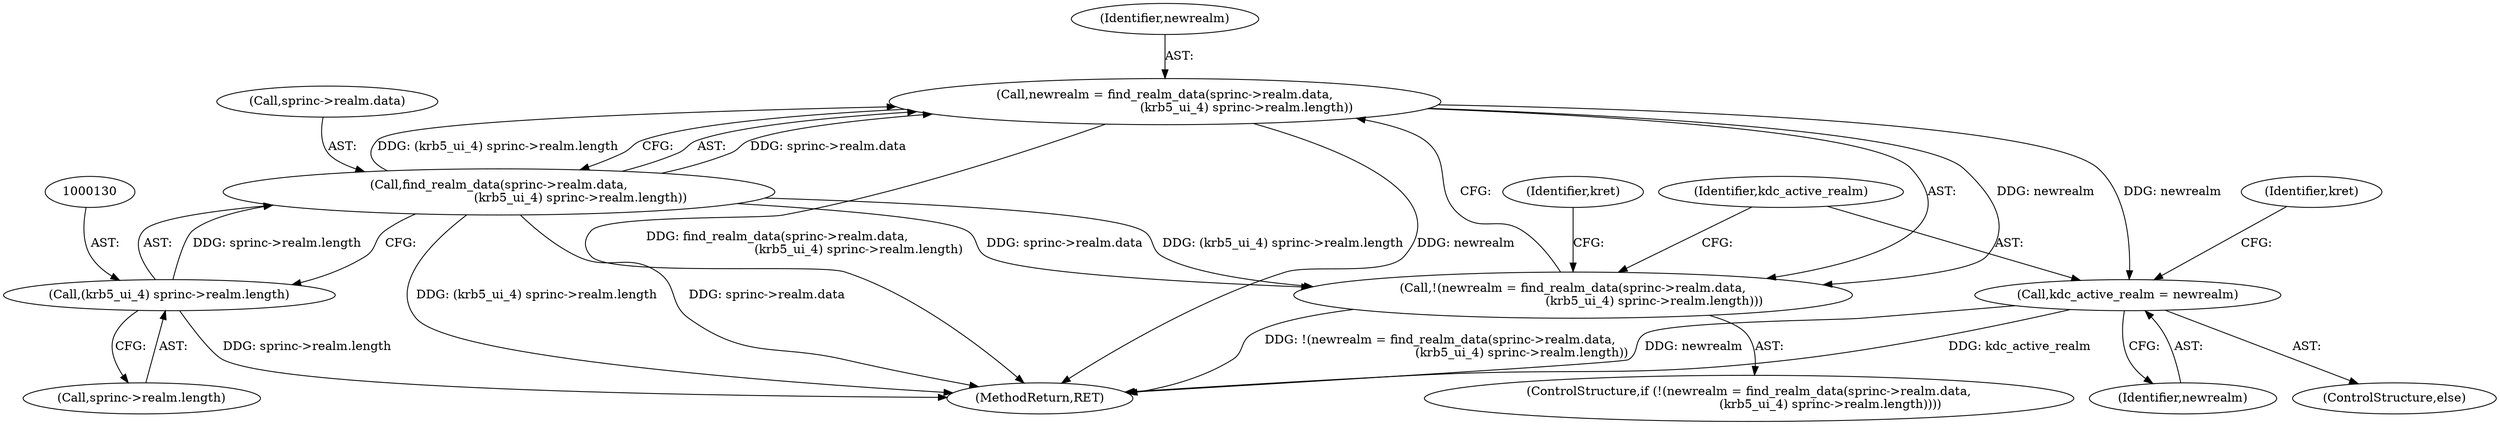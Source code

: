digraph "0_krb5_c2ccf4197f697c4ff143b8a786acdd875e70a89d@pointer" {
"1000121" [label="(Call,newrealm = find_realm_data(sprinc->realm.data,\n                                          (krb5_ui_4) sprinc->realm.length))"];
"1000123" [label="(Call,find_realm_data(sprinc->realm.data,\n                                          (krb5_ui_4) sprinc->realm.length))"];
"1000129" [label="(Call,(krb5_ui_4) sprinc->realm.length)"];
"1000120" [label="(Call,!(newrealm = find_realm_data(sprinc->realm.data,\n                                          (krb5_ui_4) sprinc->realm.length)))"];
"1000140" [label="(Call,kdc_active_realm = newrealm)"];
"1000131" [label="(Call,sprinc->realm.length)"];
"1000139" [label="(ControlStructure,else)"];
"1000121" [label="(Call,newrealm = find_realm_data(sprinc->realm.data,\n                                          (krb5_ui_4) sprinc->realm.length))"];
"1000119" [label="(ControlStructure,if (!(newrealm = find_realm_data(sprinc->realm.data,\n                                          (krb5_ui_4) sprinc->realm.length))))"];
"1000150" [label="(Identifier,kret)"];
"1000129" [label="(Call,(krb5_ui_4) sprinc->realm.length)"];
"1000137" [label="(Identifier,kret)"];
"1000122" [label="(Identifier,newrealm)"];
"1000141" [label="(Identifier,kdc_active_realm)"];
"1000151" [label="(MethodReturn,RET)"];
"1000120" [label="(Call,!(newrealm = find_realm_data(sprinc->realm.data,\n                                          (krb5_ui_4) sprinc->realm.length)))"];
"1000123" [label="(Call,find_realm_data(sprinc->realm.data,\n                                          (krb5_ui_4) sprinc->realm.length))"];
"1000140" [label="(Call,kdc_active_realm = newrealm)"];
"1000142" [label="(Identifier,newrealm)"];
"1000124" [label="(Call,sprinc->realm.data)"];
"1000121" -> "1000120"  [label="AST: "];
"1000121" -> "1000123"  [label="CFG: "];
"1000122" -> "1000121"  [label="AST: "];
"1000123" -> "1000121"  [label="AST: "];
"1000120" -> "1000121"  [label="CFG: "];
"1000121" -> "1000151"  [label="DDG: find_realm_data(sprinc->realm.data,\n                                          (krb5_ui_4) sprinc->realm.length)"];
"1000121" -> "1000151"  [label="DDG: newrealm"];
"1000121" -> "1000120"  [label="DDG: newrealm"];
"1000123" -> "1000121"  [label="DDG: sprinc->realm.data"];
"1000123" -> "1000121"  [label="DDG: (krb5_ui_4) sprinc->realm.length"];
"1000121" -> "1000140"  [label="DDG: newrealm"];
"1000123" -> "1000129"  [label="CFG: "];
"1000124" -> "1000123"  [label="AST: "];
"1000129" -> "1000123"  [label="AST: "];
"1000123" -> "1000151"  [label="DDG: (krb5_ui_4) sprinc->realm.length"];
"1000123" -> "1000151"  [label="DDG: sprinc->realm.data"];
"1000123" -> "1000120"  [label="DDG: sprinc->realm.data"];
"1000123" -> "1000120"  [label="DDG: (krb5_ui_4) sprinc->realm.length"];
"1000129" -> "1000123"  [label="DDG: sprinc->realm.length"];
"1000129" -> "1000131"  [label="CFG: "];
"1000130" -> "1000129"  [label="AST: "];
"1000131" -> "1000129"  [label="AST: "];
"1000129" -> "1000151"  [label="DDG: sprinc->realm.length"];
"1000120" -> "1000119"  [label="AST: "];
"1000137" -> "1000120"  [label="CFG: "];
"1000141" -> "1000120"  [label="CFG: "];
"1000120" -> "1000151"  [label="DDG: !(newrealm = find_realm_data(sprinc->realm.data,\n                                          (krb5_ui_4) sprinc->realm.length))"];
"1000140" -> "1000139"  [label="AST: "];
"1000140" -> "1000142"  [label="CFG: "];
"1000141" -> "1000140"  [label="AST: "];
"1000142" -> "1000140"  [label="AST: "];
"1000150" -> "1000140"  [label="CFG: "];
"1000140" -> "1000151"  [label="DDG: newrealm"];
"1000140" -> "1000151"  [label="DDG: kdc_active_realm"];
}
